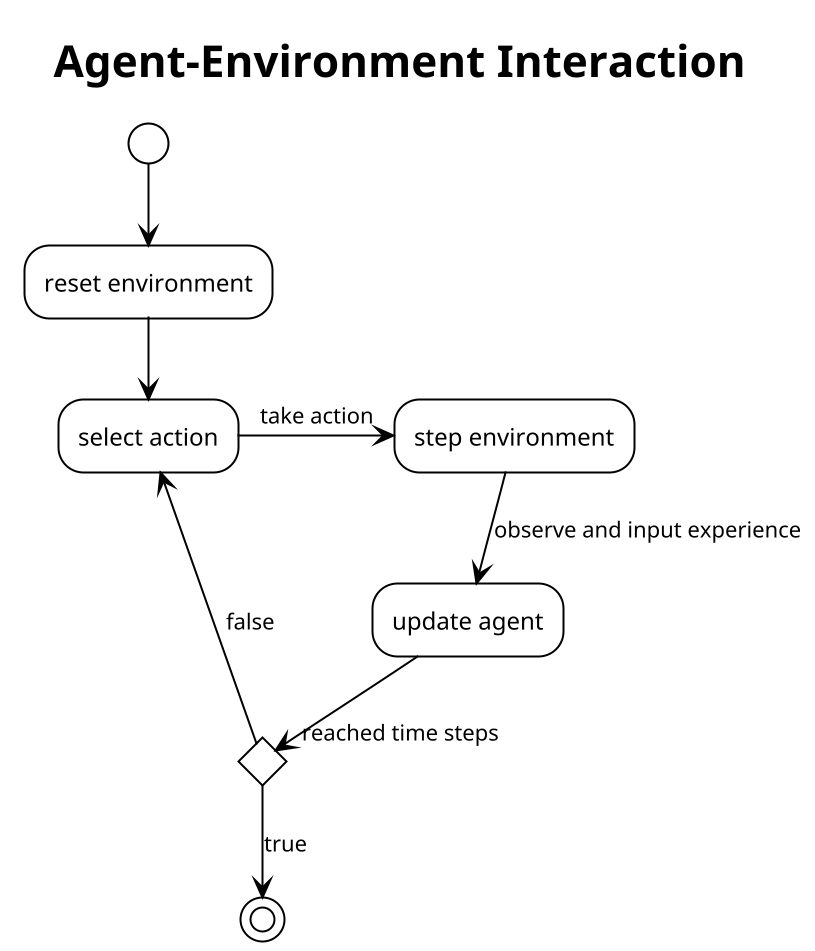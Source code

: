 @startuml Agent-Environment Interaction

!theme plain
skinparam backgroundColor #FFFFFF
scale 2
title Agent-Environment Interaction

(*) --> "reset environment"
-down-> "select action"
-right-> [take action] "step environment"
--> [observe and input experience] "update agent"
if "reached time steps" then
--> [true] (*)
else
--> [false] "select action"

@enduml
